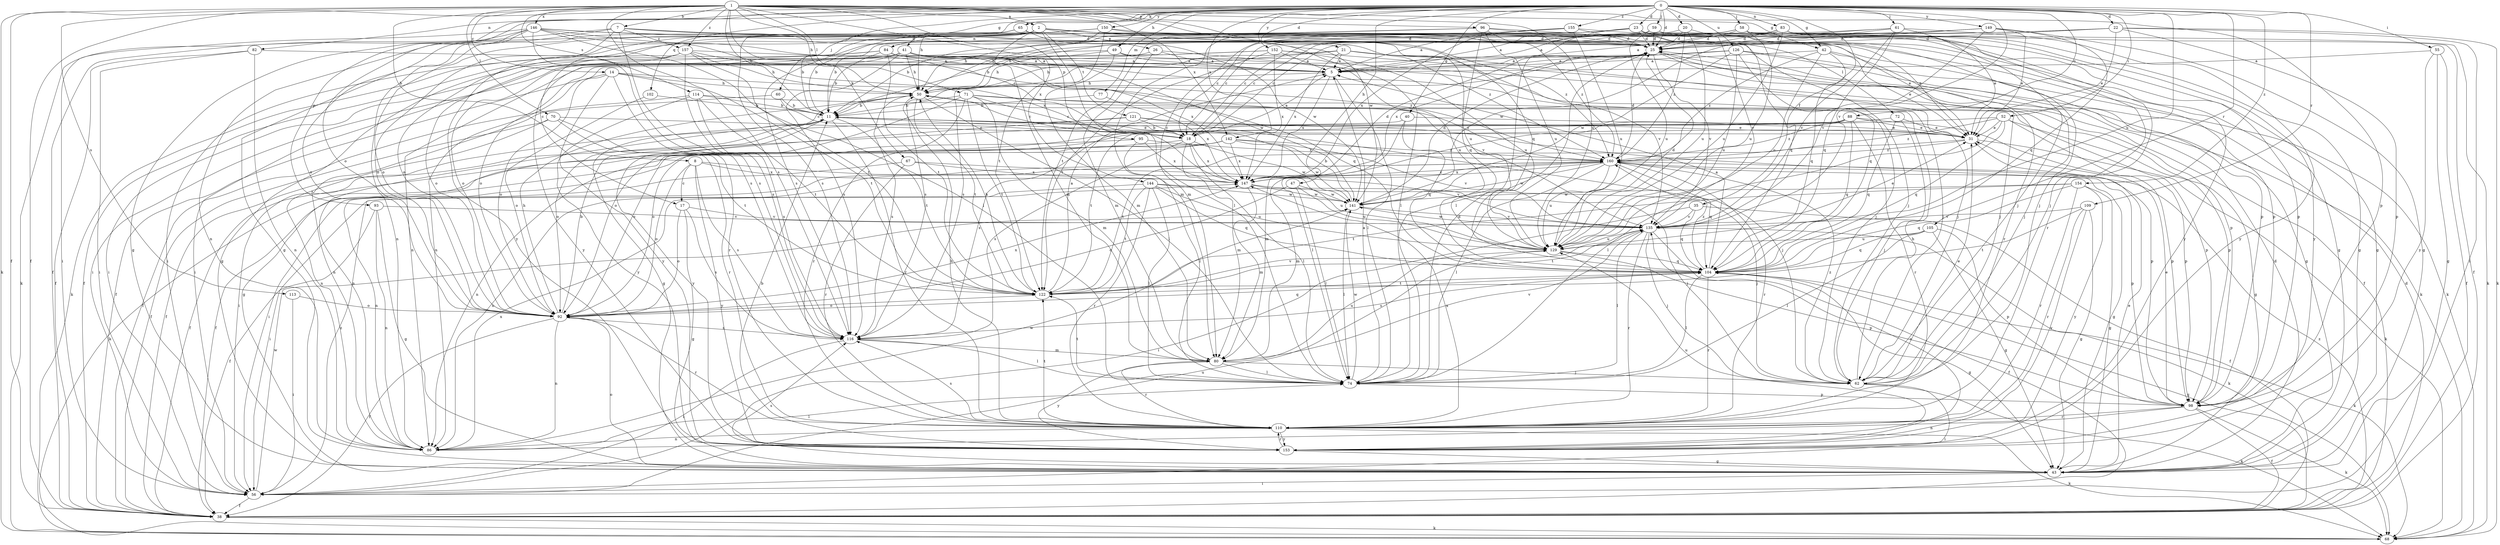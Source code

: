 strict digraph  {
0;
1;
2;
5;
7;
8;
11;
14;
17;
18;
20;
21;
22;
23;
25;
26;
31;
35;
38;
40;
41;
42;
43;
47;
49;
50;
52;
55;
56;
58;
59;
60;
61;
62;
65;
67;
68;
70;
71;
72;
74;
77;
80;
82;
83;
84;
86;
88;
92;
93;
95;
96;
98;
102;
104;
105;
109;
110;
113;
114;
116;
121;
122;
126;
129;
135;
141;
142;
144;
146;
147;
149;
150;
152;
153;
154;
155;
157;
160;
0 -> 20  [label=d];
0 -> 21  [label=d];
0 -> 22  [label=d];
0 -> 23  [label=d];
0 -> 25  [label=d];
0 -> 35  [label=f];
0 -> 38  [label=f];
0 -> 40  [label=g];
0 -> 41  [label=g];
0 -> 42  [label=g];
0 -> 47  [label=h];
0 -> 49  [label=h];
0 -> 50  [label=h];
0 -> 52  [label=i];
0 -> 55  [label=i];
0 -> 58  [label=j];
0 -> 59  [label=j];
0 -> 60  [label=j];
0 -> 61  [label=j];
0 -> 65  [label=k];
0 -> 77  [label=m];
0 -> 82  [label=n];
0 -> 83  [label=n];
0 -> 88  [label=o];
0 -> 92  [label=o];
0 -> 93  [label=p];
0 -> 102  [label=q];
0 -> 105  [label=r];
0 -> 109  [label=r];
0 -> 126  [label=u];
0 -> 129  [label=u];
0 -> 135  [label=v];
0 -> 142  [label=x];
0 -> 149  [label=y];
0 -> 150  [label=y];
0 -> 152  [label=y];
0 -> 154  [label=z];
0 -> 155  [label=z];
1 -> 2  [label=a];
1 -> 7  [label=b];
1 -> 8  [label=b];
1 -> 11  [label=b];
1 -> 14  [label=c];
1 -> 38  [label=f];
1 -> 42  [label=g];
1 -> 50  [label=h];
1 -> 67  [label=k];
1 -> 68  [label=k];
1 -> 70  [label=l];
1 -> 71  [label=l];
1 -> 95  [label=p];
1 -> 96  [label=p];
1 -> 98  [label=p];
1 -> 104  [label=q];
1 -> 113  [label=s];
1 -> 114  [label=s];
1 -> 116  [label=s];
1 -> 129  [label=u];
1 -> 141  [label=w];
1 -> 142  [label=x];
1 -> 144  [label=x];
1 -> 146  [label=x];
1 -> 157  [label=z];
2 -> 11  [label=b];
2 -> 17  [label=c];
2 -> 26  [label=e];
2 -> 62  [label=j];
2 -> 68  [label=k];
2 -> 72  [label=l];
2 -> 74  [label=l];
2 -> 80  [label=m];
2 -> 84  [label=n];
2 -> 92  [label=o];
2 -> 98  [label=p];
2 -> 121  [label=t];
2 -> 129  [label=u];
5 -> 50  [label=h];
5 -> 74  [label=l];
5 -> 147  [label=x];
7 -> 25  [label=d];
7 -> 38  [label=f];
7 -> 43  [label=g];
7 -> 116  [label=s];
7 -> 141  [label=w];
7 -> 153  [label=y];
7 -> 157  [label=z];
7 -> 160  [label=z];
8 -> 17  [label=c];
8 -> 92  [label=o];
8 -> 116  [label=s];
8 -> 129  [label=u];
8 -> 147  [label=x];
8 -> 153  [label=y];
11 -> 31  [label=e];
11 -> 86  [label=n];
11 -> 92  [label=o];
11 -> 98  [label=p];
11 -> 110  [label=r];
11 -> 122  [label=t];
11 -> 153  [label=y];
14 -> 38  [label=f];
14 -> 50  [label=h];
14 -> 92  [label=o];
14 -> 110  [label=r];
14 -> 122  [label=t];
14 -> 135  [label=v];
14 -> 153  [label=y];
17 -> 43  [label=g];
17 -> 92  [label=o];
17 -> 116  [label=s];
17 -> 135  [label=v];
18 -> 5  [label=a];
18 -> 74  [label=l];
18 -> 80  [label=m];
18 -> 86  [label=n];
18 -> 116  [label=s];
18 -> 141  [label=w];
18 -> 147  [label=x];
20 -> 25  [label=d];
20 -> 50  [label=h];
20 -> 129  [label=u];
20 -> 135  [label=v];
20 -> 160  [label=z];
21 -> 5  [label=a];
21 -> 50  [label=h];
21 -> 62  [label=j];
21 -> 68  [label=k];
21 -> 116  [label=s];
21 -> 135  [label=v];
21 -> 147  [label=x];
22 -> 11  [label=b];
22 -> 18  [label=c];
22 -> 25  [label=d];
22 -> 31  [label=e];
22 -> 56  [label=i];
22 -> 68  [label=k];
22 -> 98  [label=p];
23 -> 11  [label=b];
23 -> 18  [label=c];
23 -> 25  [label=d];
23 -> 43  [label=g];
23 -> 62  [label=j];
23 -> 74  [label=l];
23 -> 80  [label=m];
23 -> 104  [label=q];
25 -> 5  [label=a];
25 -> 62  [label=j];
25 -> 110  [label=r];
25 -> 135  [label=v];
25 -> 147  [label=x];
26 -> 5  [label=a];
26 -> 56  [label=i];
26 -> 80  [label=m];
26 -> 129  [label=u];
31 -> 11  [label=b];
31 -> 68  [label=k];
31 -> 122  [label=t];
31 -> 160  [label=z];
35 -> 38  [label=f];
35 -> 56  [label=i];
35 -> 104  [label=q];
35 -> 135  [label=v];
38 -> 25  [label=d];
38 -> 68  [label=k];
38 -> 104  [label=q];
38 -> 160  [label=z];
40 -> 31  [label=e];
40 -> 56  [label=i];
40 -> 74  [label=l];
40 -> 104  [label=q];
41 -> 5  [label=a];
41 -> 50  [label=h];
41 -> 56  [label=i];
41 -> 62  [label=j];
41 -> 92  [label=o];
41 -> 116  [label=s];
41 -> 141  [label=w];
41 -> 147  [label=x];
41 -> 153  [label=y];
42 -> 5  [label=a];
42 -> 31  [label=e];
42 -> 62  [label=j];
42 -> 104  [label=q];
42 -> 129  [label=u];
42 -> 160  [label=z];
43 -> 25  [label=d];
43 -> 31  [label=e];
43 -> 56  [label=i];
43 -> 92  [label=o];
43 -> 116  [label=s];
47 -> 74  [label=l];
47 -> 92  [label=o];
47 -> 129  [label=u];
47 -> 141  [label=w];
49 -> 5  [label=a];
49 -> 50  [label=h];
49 -> 56  [label=i];
49 -> 80  [label=m];
49 -> 98  [label=p];
50 -> 11  [label=b];
50 -> 18  [label=c];
50 -> 43  [label=g];
50 -> 74  [label=l];
50 -> 116  [label=s];
50 -> 122  [label=t];
52 -> 31  [label=e];
52 -> 43  [label=g];
52 -> 74  [label=l];
52 -> 92  [label=o];
52 -> 98  [label=p];
52 -> 104  [label=q];
52 -> 160  [label=z];
55 -> 5  [label=a];
55 -> 38  [label=f];
55 -> 43  [label=g];
55 -> 153  [label=y];
56 -> 38  [label=f];
56 -> 129  [label=u];
56 -> 141  [label=w];
56 -> 160  [label=z];
58 -> 5  [label=a];
58 -> 18  [label=c];
58 -> 25  [label=d];
58 -> 38  [label=f];
58 -> 80  [label=m];
58 -> 110  [label=r];
58 -> 129  [label=u];
58 -> 153  [label=y];
59 -> 5  [label=a];
59 -> 25  [label=d];
59 -> 62  [label=j];
59 -> 98  [label=p];
59 -> 129  [label=u];
60 -> 11  [label=b];
60 -> 18  [label=c];
60 -> 86  [label=n];
61 -> 18  [label=c];
61 -> 25  [label=d];
61 -> 31  [label=e];
61 -> 104  [label=q];
61 -> 135  [label=v];
61 -> 141  [label=w];
61 -> 153  [label=y];
62 -> 31  [label=e];
62 -> 50  [label=h];
62 -> 56  [label=i];
62 -> 68  [label=k];
62 -> 160  [label=z];
65 -> 25  [label=d];
65 -> 74  [label=l];
65 -> 86  [label=n];
65 -> 92  [label=o];
65 -> 116  [label=s];
65 -> 160  [label=z];
67 -> 86  [label=n];
67 -> 110  [label=r];
67 -> 135  [label=v];
67 -> 147  [label=x];
70 -> 18  [label=c];
70 -> 38  [label=f];
70 -> 86  [label=n];
70 -> 110  [label=r];
70 -> 122  [label=t];
71 -> 11  [label=b];
71 -> 18  [label=c];
71 -> 80  [label=m];
71 -> 92  [label=o];
71 -> 98  [label=p];
71 -> 110  [label=r];
71 -> 122  [label=t];
71 -> 160  [label=z];
72 -> 31  [label=e];
72 -> 62  [label=j];
72 -> 92  [label=o];
72 -> 104  [label=q];
74 -> 5  [label=a];
74 -> 25  [label=d];
74 -> 98  [label=p];
74 -> 122  [label=t];
74 -> 141  [label=w];
77 -> 11  [label=b];
77 -> 147  [label=x];
80 -> 62  [label=j];
80 -> 74  [label=l];
80 -> 110  [label=r];
80 -> 129  [label=u];
80 -> 135  [label=v];
80 -> 153  [label=y];
82 -> 5  [label=a];
82 -> 38  [label=f];
82 -> 56  [label=i];
82 -> 86  [label=n];
83 -> 5  [label=a];
83 -> 18  [label=c];
83 -> 25  [label=d];
83 -> 43  [label=g];
83 -> 62  [label=j];
83 -> 68  [label=k];
83 -> 129  [label=u];
84 -> 5  [label=a];
84 -> 11  [label=b];
84 -> 38  [label=f];
84 -> 62  [label=j];
84 -> 68  [label=k];
84 -> 104  [label=q];
84 -> 122  [label=t];
86 -> 74  [label=l];
86 -> 141  [label=w];
86 -> 147  [label=x];
88 -> 31  [label=e];
88 -> 80  [label=m];
88 -> 98  [label=p];
88 -> 104  [label=q];
88 -> 110  [label=r];
88 -> 116  [label=s];
88 -> 122  [label=t];
88 -> 160  [label=z];
92 -> 11  [label=b];
92 -> 38  [label=f];
92 -> 50  [label=h];
92 -> 86  [label=n];
92 -> 104  [label=q];
92 -> 110  [label=r];
92 -> 116  [label=s];
92 -> 147  [label=x];
93 -> 38  [label=f];
93 -> 43  [label=g];
93 -> 86  [label=n];
93 -> 135  [label=v];
95 -> 38  [label=f];
95 -> 74  [label=l];
95 -> 147  [label=x];
95 -> 160  [label=z];
96 -> 25  [label=d];
96 -> 31  [label=e];
96 -> 92  [label=o];
96 -> 104  [label=q];
96 -> 116  [label=s];
96 -> 129  [label=u];
96 -> 160  [label=z];
98 -> 31  [label=e];
98 -> 38  [label=f];
98 -> 68  [label=k];
98 -> 86  [label=n];
98 -> 110  [label=r];
102 -> 11  [label=b];
102 -> 92  [label=o];
104 -> 5  [label=a];
104 -> 43  [label=g];
104 -> 68  [label=k];
104 -> 74  [label=l];
104 -> 110  [label=r];
104 -> 116  [label=s];
104 -> 122  [label=t];
104 -> 160  [label=z];
105 -> 43  [label=g];
105 -> 74  [label=l];
105 -> 98  [label=p];
105 -> 104  [label=q];
105 -> 129  [label=u];
109 -> 43  [label=g];
109 -> 110  [label=r];
109 -> 122  [label=t];
109 -> 135  [label=v];
109 -> 153  [label=y];
110 -> 50  [label=h];
110 -> 68  [label=k];
110 -> 86  [label=n];
110 -> 116  [label=s];
110 -> 122  [label=t];
110 -> 147  [label=x];
110 -> 153  [label=y];
113 -> 56  [label=i];
113 -> 92  [label=o];
114 -> 11  [label=b];
114 -> 38  [label=f];
114 -> 98  [label=p];
114 -> 116  [label=s];
114 -> 122  [label=t];
114 -> 153  [label=y];
116 -> 56  [label=i];
116 -> 74  [label=l];
116 -> 80  [label=m];
121 -> 18  [label=c];
121 -> 31  [label=e];
121 -> 38  [label=f];
121 -> 43  [label=g];
121 -> 62  [label=j];
122 -> 5  [label=a];
122 -> 50  [label=h];
122 -> 92  [label=o];
122 -> 135  [label=v];
126 -> 5  [label=a];
126 -> 43  [label=g];
126 -> 68  [label=k];
126 -> 86  [label=n];
126 -> 104  [label=q];
126 -> 116  [label=s];
126 -> 129  [label=u];
126 -> 141  [label=w];
129 -> 25  [label=d];
129 -> 98  [label=p];
129 -> 104  [label=q];
135 -> 31  [label=e];
135 -> 38  [label=f];
135 -> 62  [label=j];
135 -> 68  [label=k];
135 -> 74  [label=l];
135 -> 110  [label=r];
135 -> 122  [label=t];
135 -> 129  [label=u];
135 -> 141  [label=w];
141 -> 11  [label=b];
141 -> 25  [label=d];
141 -> 74  [label=l];
141 -> 135  [label=v];
142 -> 38  [label=f];
142 -> 56  [label=i];
142 -> 68  [label=k];
142 -> 135  [label=v];
142 -> 141  [label=w];
142 -> 147  [label=x];
142 -> 160  [label=z];
144 -> 56  [label=i];
144 -> 62  [label=j];
144 -> 74  [label=l];
144 -> 104  [label=q];
144 -> 110  [label=r];
144 -> 122  [label=t];
144 -> 129  [label=u];
144 -> 141  [label=w];
146 -> 18  [label=c];
146 -> 25  [label=d];
146 -> 43  [label=g];
146 -> 56  [label=i];
146 -> 74  [label=l];
146 -> 86  [label=n];
146 -> 92  [label=o];
146 -> 98  [label=p];
146 -> 116  [label=s];
146 -> 147  [label=x];
147 -> 25  [label=d];
147 -> 62  [label=j];
147 -> 80  [label=m];
147 -> 141  [label=w];
147 -> 160  [label=z];
149 -> 11  [label=b];
149 -> 25  [label=d];
149 -> 31  [label=e];
149 -> 43  [label=g];
149 -> 50  [label=h];
149 -> 104  [label=q];
149 -> 135  [label=v];
150 -> 11  [label=b];
150 -> 25  [label=d];
150 -> 31  [label=e];
150 -> 50  [label=h];
150 -> 56  [label=i];
150 -> 122  [label=t];
150 -> 153  [label=y];
152 -> 5  [label=a];
152 -> 38  [label=f];
152 -> 86  [label=n];
152 -> 92  [label=o];
152 -> 122  [label=t];
152 -> 129  [label=u];
152 -> 147  [label=x];
153 -> 11  [label=b];
153 -> 43  [label=g];
153 -> 110  [label=r];
153 -> 129  [label=u];
153 -> 135  [label=v];
154 -> 43  [label=g];
154 -> 104  [label=q];
154 -> 110  [label=r];
154 -> 122  [label=t];
154 -> 141  [label=w];
154 -> 153  [label=y];
155 -> 5  [label=a];
155 -> 25  [label=d];
155 -> 43  [label=g];
155 -> 122  [label=t];
155 -> 129  [label=u];
155 -> 147  [label=x];
157 -> 5  [label=a];
157 -> 43  [label=g];
157 -> 50  [label=h];
157 -> 92  [label=o];
157 -> 116  [label=s];
157 -> 122  [label=t];
157 -> 160  [label=z];
160 -> 25  [label=d];
160 -> 43  [label=g];
160 -> 74  [label=l];
160 -> 80  [label=m];
160 -> 86  [label=n];
160 -> 98  [label=p];
160 -> 104  [label=q];
160 -> 110  [label=r];
160 -> 129  [label=u];
160 -> 141  [label=w];
160 -> 147  [label=x];
}
